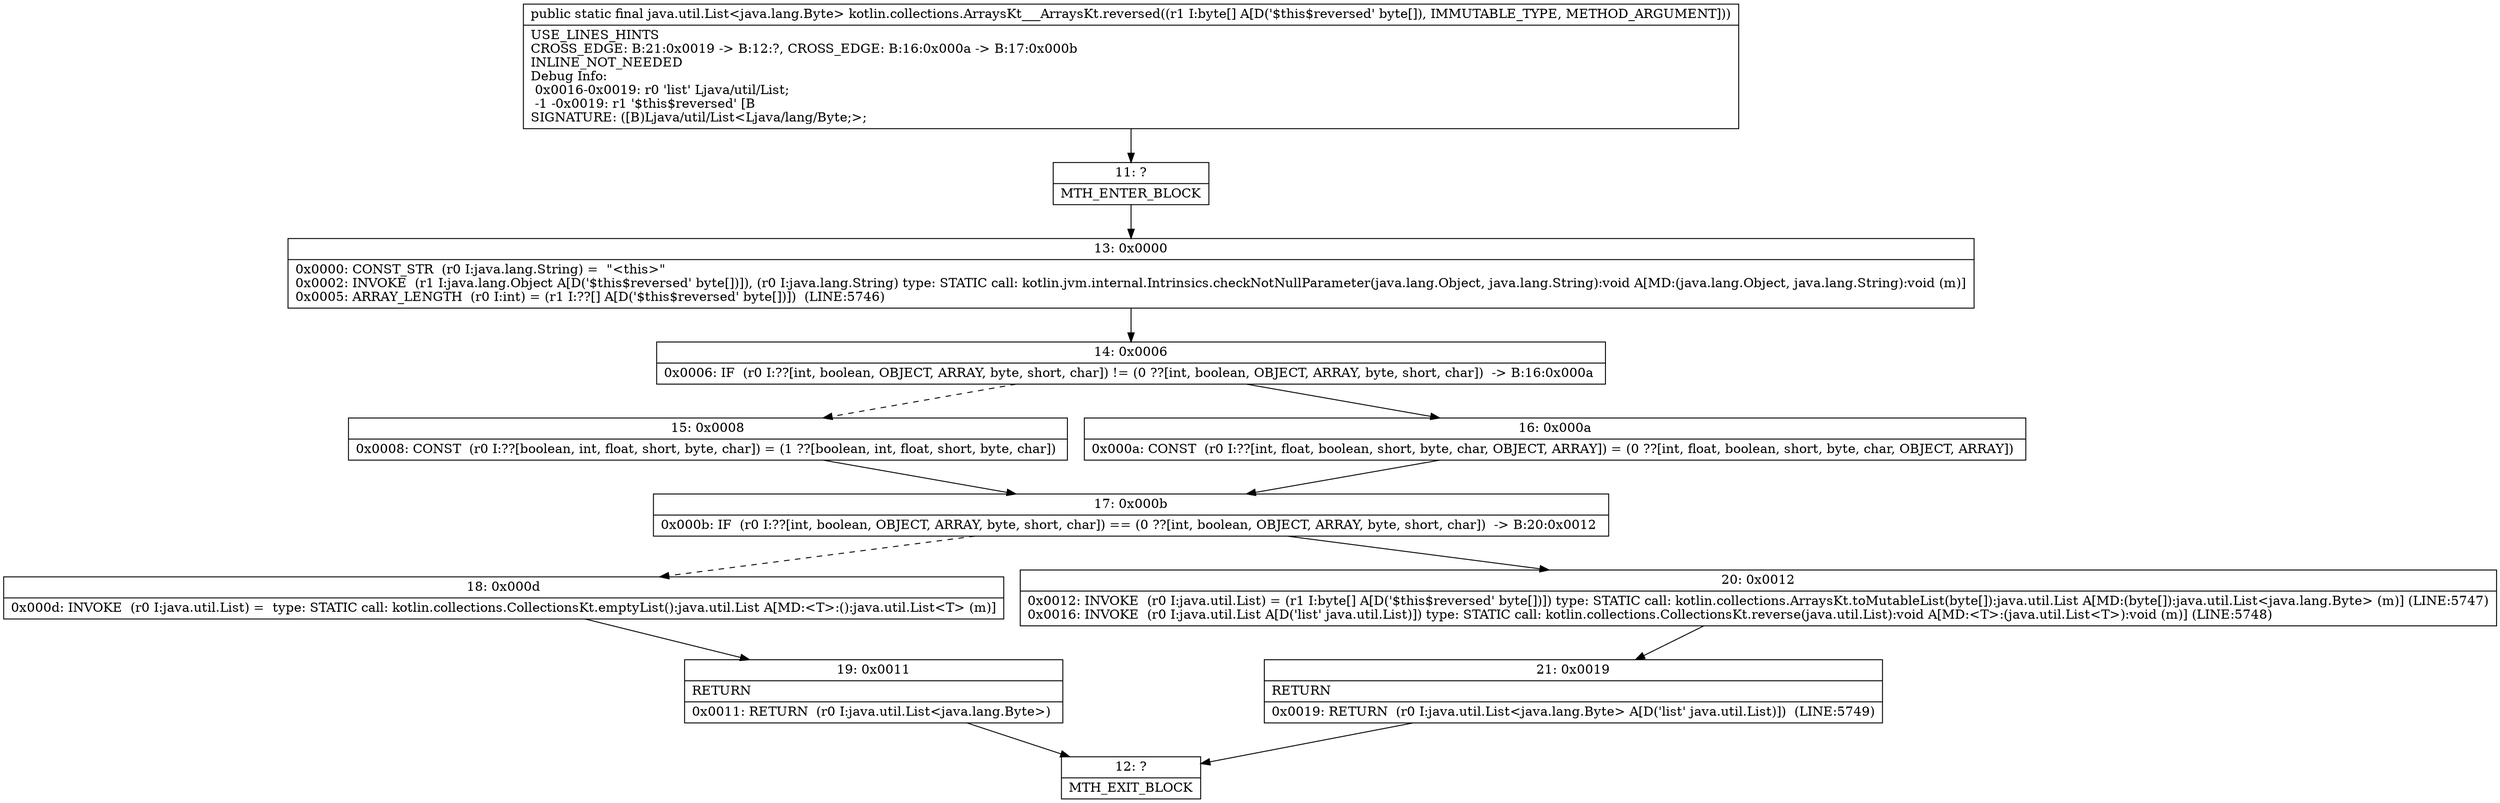 digraph "CFG forkotlin.collections.ArraysKt___ArraysKt.reversed([B)Ljava\/util\/List;" {
Node_11 [shape=record,label="{11\:\ ?|MTH_ENTER_BLOCK\l}"];
Node_13 [shape=record,label="{13\:\ 0x0000|0x0000: CONST_STR  (r0 I:java.lang.String) =  \"\<this\>\" \l0x0002: INVOKE  (r1 I:java.lang.Object A[D('$this$reversed' byte[])]), (r0 I:java.lang.String) type: STATIC call: kotlin.jvm.internal.Intrinsics.checkNotNullParameter(java.lang.Object, java.lang.String):void A[MD:(java.lang.Object, java.lang.String):void (m)]\l0x0005: ARRAY_LENGTH  (r0 I:int) = (r1 I:??[] A[D('$this$reversed' byte[])])  (LINE:5746)\l}"];
Node_14 [shape=record,label="{14\:\ 0x0006|0x0006: IF  (r0 I:??[int, boolean, OBJECT, ARRAY, byte, short, char]) != (0 ??[int, boolean, OBJECT, ARRAY, byte, short, char])  \-\> B:16:0x000a \l}"];
Node_15 [shape=record,label="{15\:\ 0x0008|0x0008: CONST  (r0 I:??[boolean, int, float, short, byte, char]) = (1 ??[boolean, int, float, short, byte, char]) \l}"];
Node_17 [shape=record,label="{17\:\ 0x000b|0x000b: IF  (r0 I:??[int, boolean, OBJECT, ARRAY, byte, short, char]) == (0 ??[int, boolean, OBJECT, ARRAY, byte, short, char])  \-\> B:20:0x0012 \l}"];
Node_18 [shape=record,label="{18\:\ 0x000d|0x000d: INVOKE  (r0 I:java.util.List) =  type: STATIC call: kotlin.collections.CollectionsKt.emptyList():java.util.List A[MD:\<T\>:():java.util.List\<T\> (m)]\l}"];
Node_19 [shape=record,label="{19\:\ 0x0011|RETURN\l|0x0011: RETURN  (r0 I:java.util.List\<java.lang.Byte\>) \l}"];
Node_12 [shape=record,label="{12\:\ ?|MTH_EXIT_BLOCK\l}"];
Node_20 [shape=record,label="{20\:\ 0x0012|0x0012: INVOKE  (r0 I:java.util.List) = (r1 I:byte[] A[D('$this$reversed' byte[])]) type: STATIC call: kotlin.collections.ArraysKt.toMutableList(byte[]):java.util.List A[MD:(byte[]):java.util.List\<java.lang.Byte\> (m)] (LINE:5747)\l0x0016: INVOKE  (r0 I:java.util.List A[D('list' java.util.List)]) type: STATIC call: kotlin.collections.CollectionsKt.reverse(java.util.List):void A[MD:\<T\>:(java.util.List\<T\>):void (m)] (LINE:5748)\l}"];
Node_21 [shape=record,label="{21\:\ 0x0019|RETURN\l|0x0019: RETURN  (r0 I:java.util.List\<java.lang.Byte\> A[D('list' java.util.List)])  (LINE:5749)\l}"];
Node_16 [shape=record,label="{16\:\ 0x000a|0x000a: CONST  (r0 I:??[int, float, boolean, short, byte, char, OBJECT, ARRAY]) = (0 ??[int, float, boolean, short, byte, char, OBJECT, ARRAY]) \l}"];
MethodNode[shape=record,label="{public static final java.util.List\<java.lang.Byte\> kotlin.collections.ArraysKt___ArraysKt.reversed((r1 I:byte[] A[D('$this$reversed' byte[]), IMMUTABLE_TYPE, METHOD_ARGUMENT]))  | USE_LINES_HINTS\lCROSS_EDGE: B:21:0x0019 \-\> B:12:?, CROSS_EDGE: B:16:0x000a \-\> B:17:0x000b\lINLINE_NOT_NEEDED\lDebug Info:\l  0x0016\-0x0019: r0 'list' Ljava\/util\/List;\l  \-1 \-0x0019: r1 '$this$reversed' [B\lSIGNATURE: ([B)Ljava\/util\/List\<Ljava\/lang\/Byte;\>;\l}"];
MethodNode -> Node_11;Node_11 -> Node_13;
Node_13 -> Node_14;
Node_14 -> Node_15[style=dashed];
Node_14 -> Node_16;
Node_15 -> Node_17;
Node_17 -> Node_18[style=dashed];
Node_17 -> Node_20;
Node_18 -> Node_19;
Node_19 -> Node_12;
Node_20 -> Node_21;
Node_21 -> Node_12;
Node_16 -> Node_17;
}

